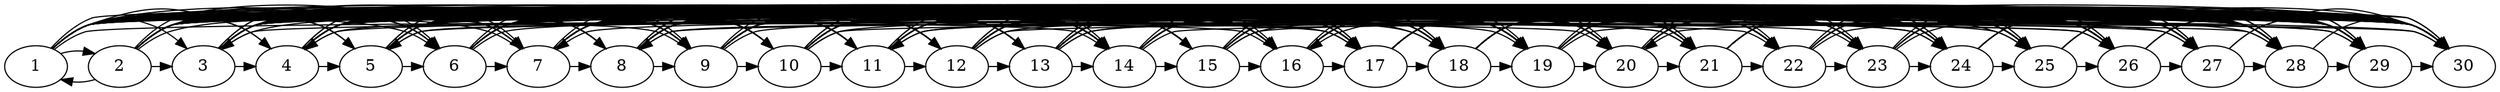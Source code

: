 // The Round Graph
digraph {
	1 [label=1]
	2 [label=2]
	3 [label=3]
	4 [label=4]
	5 [label=5]
	6 [label=6]
	7 [label=7]
	8 [label=8]
	9 [label=9]
	10 [label=10]
	11 [label=11]
	12 [label=12]
	13 [label=13]
	14 [label=14]
	15 [label=15]
	16 [label=16]
	17 [label=17]
	18 [label=18]
	19 [label=19]
	20 [label=20]
	21 [label=21]
	22 [label=22]
	23 [label=23]
	24 [label=24]
	25 [label=25]
	26 [label=26]
	27 [label=27]
	28 [label=28]
	29 [label=29]
	30 [label=30]
	17 -> 7 [constraint=false]
	10 -> 24 [constraint=false]
	15 -> 23 [constraint=false]
	12 -> 28 [constraint=false]
	3 -> 22 [constraint=false]
	19 -> 29 [constraint=false]
	13 -> 25 [constraint=false]
	14 -> 30 [constraint=false]
	9 -> 4 [constraint=false]
	26 -> 8 [constraint=false]
	2 -> 6 [constraint=false]
	18 -> 16 [constraint=false]
	27 -> 5 [constraint=false]
	1 -> 20 [constraint=false]
	21 -> 11 [constraint=false]
	12 -> 17 [constraint=false]
	15 -> 18 [constraint=false]
	29 -> 20 [constraint=false]
	16 -> 8 [constraint=false]
	5 -> 14 [constraint=false]
	22 -> 28 [constraint=false]
	10 -> 26 [constraint=false]
	30 -> 4 [constraint=false]
	2 -> 1 [constraint=false]
	24 -> 11 [constraint=false]
	6 -> 19 [constraint=false]
	13 -> 27 [constraint=false]
	23 -> 25 [constraint=false]
	7 -> 3 [constraint=false]
	9 -> 21 [constraint=false]
	1 [label=1]
	2 [label=2]
	3 [label=3]
	4 [label=4]
	5 [label=5]
	6 [label=6]
	7 [label=7]
	8 [label=8]
	9 [label=9]
	10 [label=10]
	11 [label=11]
	12 [label=12]
	13 [label=13]
	14 [label=14]
	15 [label=15]
	16 [label=16]
	17 [label=17]
	18 [label=18]
	19 [label=19]
	20 [label=20]
	21 [label=21]
	22 [label=22]
	23 [label=23]
	24 [label=24]
	25 [label=25]
	26 [label=26]
	27 [label=27]
	28 [label=28]
	29 [label=29]
	30 [label=30]
	1 -> 2 [constraint=false]
	1 -> 3 [constraint=false]
	1 -> 4 [constraint=false]
	1 -> 5 [constraint=false]
	1 -> 6 [constraint=false]
	1 -> 7 [constraint=false]
	1 -> 8 [constraint=false]
	1 -> 9 [constraint=false]
	1 -> 10 [constraint=false]
	1 -> 11 [constraint=false]
	1 -> 12 [constraint=false]
	1 -> 13 [constraint=false]
	1 -> 14 [constraint=false]
	1 -> 15 [constraint=false]
	1 -> 16 [constraint=false]
	1 -> 17 [constraint=false]
	1 -> 18 [constraint=false]
	1 -> 19 [constraint=false]
	1 -> 20 [constraint=false]
	1 -> 21 [constraint=false]
	1 -> 22 [constraint=false]
	1 -> 23 [constraint=false]
	1 -> 24 [constraint=false]
	1 -> 25 [constraint=false]
	1 -> 26 [constraint=false]
	1 -> 27 [constraint=false]
	1 -> 28 [constraint=false]
	1 -> 29 [constraint=false]
	1 -> 30 [constraint=false]
	2 -> 3 [constraint=false]
	2 -> 4 [constraint=false]
	2 -> 5 [constraint=false]
	2 -> 6 [constraint=false]
	2 -> 7 [constraint=false]
	2 -> 8 [constraint=false]
	2 -> 9 [constraint=false]
	2 -> 10 [constraint=false]
	2 -> 11 [constraint=false]
	2 -> 12 [constraint=false]
	2 -> 13 [constraint=false]
	2 -> 14 [constraint=false]
	2 -> 15 [constraint=false]
	2 -> 16 [constraint=false]
	2 -> 17 [constraint=false]
	2 -> 18 [constraint=false]
	2 -> 19 [constraint=false]
	2 -> 20 [constraint=false]
	2 -> 21 [constraint=false]
	2 -> 22 [constraint=false]
	2 -> 23 [constraint=false]
	2 -> 24 [constraint=false]
	2 -> 25 [constraint=false]
	2 -> 26 [constraint=false]
	2 -> 27 [constraint=false]
	2 -> 28 [constraint=false]
	2 -> 29 [constraint=false]
	2 -> 30 [constraint=false]
	3 -> 4 [constraint=false]
	3 -> 5 [constraint=false]
	3 -> 6 [constraint=false]
	3 -> 7 [constraint=false]
	3 -> 8 [constraint=false]
	3 -> 9 [constraint=false]
	3 -> 10 [constraint=false]
	3 -> 11 [constraint=false]
	3 -> 12 [constraint=false]
	3 -> 13 [constraint=false]
	3 -> 14 [constraint=false]
	3 -> 15 [constraint=false]
	3 -> 16 [constraint=false]
	3 -> 17 [constraint=false]
	3 -> 18 [constraint=false]
	3 -> 19 [constraint=false]
	3 -> 20 [constraint=false]
	3 -> 21 [constraint=false]
	3 -> 22 [constraint=false]
	3 -> 23 [constraint=false]
	3 -> 24 [constraint=false]
	3 -> 25 [constraint=false]
	3 -> 26 [constraint=false]
	3 -> 27 [constraint=false]
	3 -> 28 [constraint=false]
	3 -> 29 [constraint=false]
	3 -> 30 [constraint=false]
	4 -> 5 [constraint=false]
	4 -> 6 [constraint=false]
	4 -> 7 [constraint=false]
	4 -> 8 [constraint=false]
	4 -> 9 [constraint=false]
	4 -> 10 [constraint=false]
	4 -> 11 [constraint=false]
	4 -> 12 [constraint=false]
	4 -> 13 [constraint=false]
	4 -> 14 [constraint=false]
	4 -> 15 [constraint=false]
	4 -> 16 [constraint=false]
	4 -> 17 [constraint=false]
	4 -> 18 [constraint=false]
	4 -> 19 [constraint=false]
	4 -> 20 [constraint=false]
	4 -> 21 [constraint=false]
	4 -> 22 [constraint=false]
	4 -> 23 [constraint=false]
	4 -> 24 [constraint=false]
	4 -> 25 [constraint=false]
	4 -> 26 [constraint=false]
	4 -> 27 [constraint=false]
	4 -> 28 [constraint=false]
	4 -> 29 [constraint=false]
	4 -> 30 [constraint=false]
	5 -> 6 [constraint=false]
	5 -> 7 [constraint=false]
	5 -> 8 [constraint=false]
	5 -> 9 [constraint=false]
	5 -> 10 [constraint=false]
	5 -> 11 [constraint=false]
	5 -> 12 [constraint=false]
	5 -> 13 [constraint=false]
	5 -> 14 [constraint=false]
	5 -> 15 [constraint=false]
	5 -> 16 [constraint=false]
	5 -> 17 [constraint=false]
	5 -> 18 [constraint=false]
	5 -> 19 [constraint=false]
	5 -> 20 [constraint=false]
	5 -> 21 [constraint=false]
	5 -> 22 [constraint=false]
	5 -> 23 [constraint=false]
	5 -> 24 [constraint=false]
	5 -> 25 [constraint=false]
	5 -> 26 [constraint=false]
	5 -> 27 [constraint=false]
	5 -> 28 [constraint=false]
	5 -> 29 [constraint=false]
	5 -> 30 [constraint=false]
	6 -> 7 [constraint=false]
	6 -> 8 [constraint=false]
	6 -> 9 [constraint=false]
	6 -> 10 [constraint=false]
	6 -> 11 [constraint=false]
	6 -> 12 [constraint=false]
	6 -> 13 [constraint=false]
	6 -> 14 [constraint=false]
	6 -> 15 [constraint=false]
	6 -> 16 [constraint=false]
	6 -> 17 [constraint=false]
	6 -> 18 [constraint=false]
	6 -> 19 [constraint=false]
	6 -> 20 [constraint=false]
	6 -> 21 [constraint=false]
	6 -> 22 [constraint=false]
	6 -> 23 [constraint=false]
	6 -> 24 [constraint=false]
	6 -> 25 [constraint=false]
	6 -> 26 [constraint=false]
	6 -> 27 [constraint=false]
	6 -> 28 [constraint=false]
	6 -> 29 [constraint=false]
	6 -> 30 [constraint=false]
	7 -> 8 [constraint=false]
	7 -> 9 [constraint=false]
	7 -> 10 [constraint=false]
	7 -> 11 [constraint=false]
	7 -> 12 [constraint=false]
	7 -> 13 [constraint=false]
	7 -> 14 [constraint=false]
	7 -> 15 [constraint=false]
	7 -> 16 [constraint=false]
	7 -> 17 [constraint=false]
	7 -> 18 [constraint=false]
	7 -> 19 [constraint=false]
	7 -> 20 [constraint=false]
	7 -> 21 [constraint=false]
	7 -> 22 [constraint=false]
	7 -> 23 [constraint=false]
	7 -> 24 [constraint=false]
	7 -> 25 [constraint=false]
	7 -> 26 [constraint=false]
	7 -> 27 [constraint=false]
	7 -> 28 [constraint=false]
	7 -> 29 [constraint=false]
	7 -> 30 [constraint=false]
	8 -> 9 [constraint=false]
	8 -> 10 [constraint=false]
	8 -> 11 [constraint=false]
	8 -> 12 [constraint=false]
	8 -> 13 [constraint=false]
	8 -> 14 [constraint=false]
	8 -> 15 [constraint=false]
	8 -> 16 [constraint=false]
	8 -> 17 [constraint=false]
	8 -> 18 [constraint=false]
	8 -> 19 [constraint=false]
	8 -> 20 [constraint=false]
	8 -> 21 [constraint=false]
	8 -> 22 [constraint=false]
	8 -> 23 [constraint=false]
	8 -> 24 [constraint=false]
	8 -> 25 [constraint=false]
	8 -> 26 [constraint=false]
	8 -> 27 [constraint=false]
	8 -> 28 [constraint=false]
	8 -> 29 [constraint=false]
	8 -> 30 [constraint=false]
	9 -> 10 [constraint=false]
	9 -> 11 [constraint=false]
	9 -> 12 [constraint=false]
	9 -> 13 [constraint=false]
	9 -> 14 [constraint=false]
	9 -> 15 [constraint=false]
	9 -> 16 [constraint=false]
	9 -> 17 [constraint=false]
	9 -> 18 [constraint=false]
	9 -> 19 [constraint=false]
	9 -> 20 [constraint=false]
	9 -> 21 [constraint=false]
	9 -> 22 [constraint=false]
	9 -> 23 [constraint=false]
	9 -> 24 [constraint=false]
	9 -> 25 [constraint=false]
	9 -> 26 [constraint=false]
	9 -> 27 [constraint=false]
	9 -> 28 [constraint=false]
	9 -> 29 [constraint=false]
	9 -> 30 [constraint=false]
	10 -> 11 [constraint=false]
	10 -> 12 [constraint=false]
	10 -> 13 [constraint=false]
	10 -> 14 [constraint=false]
	10 -> 15 [constraint=false]
	10 -> 16 [constraint=false]
	10 -> 17 [constraint=false]
	10 -> 18 [constraint=false]
	10 -> 19 [constraint=false]
	10 -> 20 [constraint=false]
	10 -> 21 [constraint=false]
	10 -> 22 [constraint=false]
	10 -> 23 [constraint=false]
	10 -> 24 [constraint=false]
	10 -> 25 [constraint=false]
	10 -> 26 [constraint=false]
	10 -> 27 [constraint=false]
	10 -> 28 [constraint=false]
	10 -> 29 [constraint=false]
	10 -> 30 [constraint=false]
	11 -> 12 [constraint=false]
	11 -> 13 [constraint=false]
	11 -> 14 [constraint=false]
	11 -> 15 [constraint=false]
	11 -> 16 [constraint=false]
	11 -> 17 [constraint=false]
	11 -> 18 [constraint=false]
	11 -> 19 [constraint=false]
	11 -> 20 [constraint=false]
	11 -> 21 [constraint=false]
	11 -> 22 [constraint=false]
	11 -> 23 [constraint=false]
	11 -> 24 [constraint=false]
	11 -> 25 [constraint=false]
	11 -> 26 [constraint=false]
	11 -> 27 [constraint=false]
	11 -> 28 [constraint=false]
	11 -> 29 [constraint=false]
	11 -> 30 [constraint=false]
	12 -> 13 [constraint=false]
	12 -> 14 [constraint=false]
	12 -> 15 [constraint=false]
	12 -> 16 [constraint=false]
	12 -> 17 [constraint=false]
	12 -> 18 [constraint=false]
	12 -> 19 [constraint=false]
	12 -> 20 [constraint=false]
	12 -> 21 [constraint=false]
	12 -> 22 [constraint=false]
	12 -> 23 [constraint=false]
	12 -> 24 [constraint=false]
	12 -> 25 [constraint=false]
	12 -> 26 [constraint=false]
	12 -> 27 [constraint=false]
	12 -> 28 [constraint=false]
	12 -> 29 [constraint=false]
	12 -> 30 [constraint=false]
	13 -> 14 [constraint=false]
	13 -> 15 [constraint=false]
	13 -> 16 [constraint=false]
	13 -> 17 [constraint=false]
	13 -> 18 [constraint=false]
	13 -> 19 [constraint=false]
	13 -> 20 [constraint=false]
	13 -> 21 [constraint=false]
	13 -> 22 [constraint=false]
	13 -> 23 [constraint=false]
	13 -> 24 [constraint=false]
	13 -> 25 [constraint=false]
	13 -> 26 [constraint=false]
	13 -> 27 [constraint=false]
	13 -> 28 [constraint=false]
	13 -> 29 [constraint=false]
	13 -> 30 [constraint=false]
	14 -> 15 [constraint=false]
	14 -> 16 [constraint=false]
	14 -> 17 [constraint=false]
	14 -> 18 [constraint=false]
	14 -> 19 [constraint=false]
	14 -> 20 [constraint=false]
	14 -> 21 [constraint=false]
	14 -> 22 [constraint=false]
	14 -> 23 [constraint=false]
	14 -> 24 [constraint=false]
	14 -> 25 [constraint=false]
	14 -> 26 [constraint=false]
	14 -> 27 [constraint=false]
	14 -> 28 [constraint=false]
	14 -> 29 [constraint=false]
	14 -> 30 [constraint=false]
	15 -> 16 [constraint=false]
	15 -> 17 [constraint=false]
	15 -> 18 [constraint=false]
	15 -> 19 [constraint=false]
	15 -> 20 [constraint=false]
	15 -> 21 [constraint=false]
	15 -> 22 [constraint=false]
	15 -> 23 [constraint=false]
	15 -> 24 [constraint=false]
	15 -> 25 [constraint=false]
	15 -> 26 [constraint=false]
	15 -> 27 [constraint=false]
	15 -> 28 [constraint=false]
	15 -> 29 [constraint=false]
	15 -> 30 [constraint=false]
	16 -> 17 [constraint=false]
	16 -> 18 [constraint=false]
	16 -> 19 [constraint=false]
	16 -> 20 [constraint=false]
	16 -> 21 [constraint=false]
	16 -> 22 [constraint=false]
	16 -> 23 [constraint=false]
	16 -> 24 [constraint=false]
	16 -> 25 [constraint=false]
	16 -> 26 [constraint=false]
	16 -> 27 [constraint=false]
	16 -> 28 [constraint=false]
	16 -> 29 [constraint=false]
	16 -> 30 [constraint=false]
	17 -> 18 [constraint=false]
	17 -> 19 [constraint=false]
	17 -> 20 [constraint=false]
	17 -> 21 [constraint=false]
	17 -> 22 [constraint=false]
	17 -> 23 [constraint=false]
	17 -> 24 [constraint=false]
	17 -> 25 [constraint=false]
	17 -> 26 [constraint=false]
	17 -> 27 [constraint=false]
	17 -> 28 [constraint=false]
	17 -> 29 [constraint=false]
	17 -> 30 [constraint=false]
	18 -> 19 [constraint=false]
	18 -> 20 [constraint=false]
	18 -> 21 [constraint=false]
	18 -> 22 [constraint=false]
	18 -> 23 [constraint=false]
	18 -> 24 [constraint=false]
	18 -> 25 [constraint=false]
	18 -> 26 [constraint=false]
	18 -> 27 [constraint=false]
	18 -> 28 [constraint=false]
	18 -> 29 [constraint=false]
	18 -> 30 [constraint=false]
	19 -> 20 [constraint=false]
	19 -> 21 [constraint=false]
	19 -> 22 [constraint=false]
	19 -> 23 [constraint=false]
	19 -> 24 [constraint=false]
	19 -> 25 [constraint=false]
	19 -> 26 [constraint=false]
	19 -> 27 [constraint=false]
	19 -> 28 [constraint=false]
	19 -> 29 [constraint=false]
	19 -> 30 [constraint=false]
	20 -> 21 [constraint=false]
	20 -> 22 [constraint=false]
	20 -> 23 [constraint=false]
	20 -> 24 [constraint=false]
	20 -> 25 [constraint=false]
	20 -> 26 [constraint=false]
	20 -> 27 [constraint=false]
	20 -> 28 [constraint=false]
	20 -> 29 [constraint=false]
	20 -> 30 [constraint=false]
	21 -> 22 [constraint=false]
	21 -> 23 [constraint=false]
	21 -> 24 [constraint=false]
	21 -> 25 [constraint=false]
	21 -> 26 [constraint=false]
	21 -> 27 [constraint=false]
	21 -> 28 [constraint=false]
	21 -> 29 [constraint=false]
	21 -> 30 [constraint=false]
	22 -> 23 [constraint=false]
	22 -> 24 [constraint=false]
	22 -> 25 [constraint=false]
	22 -> 26 [constraint=false]
	22 -> 27 [constraint=false]
	22 -> 28 [constraint=false]
	22 -> 29 [constraint=false]
	22 -> 30 [constraint=false]
	23 -> 24 [constraint=false]
	23 -> 25 [constraint=false]
	23 -> 26 [constraint=false]
	23 -> 27 [constraint=false]
	23 -> 28 [constraint=false]
	23 -> 29 [constraint=false]
	23 -> 30 [constraint=false]
	24 -> 25 [constraint=false]
	24 -> 26 [constraint=false]
	24 -> 27 [constraint=false]
	24 -> 28 [constraint=false]
	24 -> 29 [constraint=false]
	24 -> 30 [constraint=false]
	25 -> 26 [constraint=false]
	25 -> 27 [constraint=false]
	25 -> 28 [constraint=false]
	25 -> 29 [constraint=false]
	25 -> 30 [constraint=false]
	26 -> 27 [constraint=false]
	26 -> 28 [constraint=false]
	26 -> 29 [constraint=false]
	26 -> 30 [constraint=false]
	27 -> 28 [constraint=false]
	27 -> 29 [constraint=false]
	27 -> 30 [constraint=false]
	28 -> 29 [constraint=false]
	28 -> 30 [constraint=false]
	29 -> 30 [constraint=false]
}
